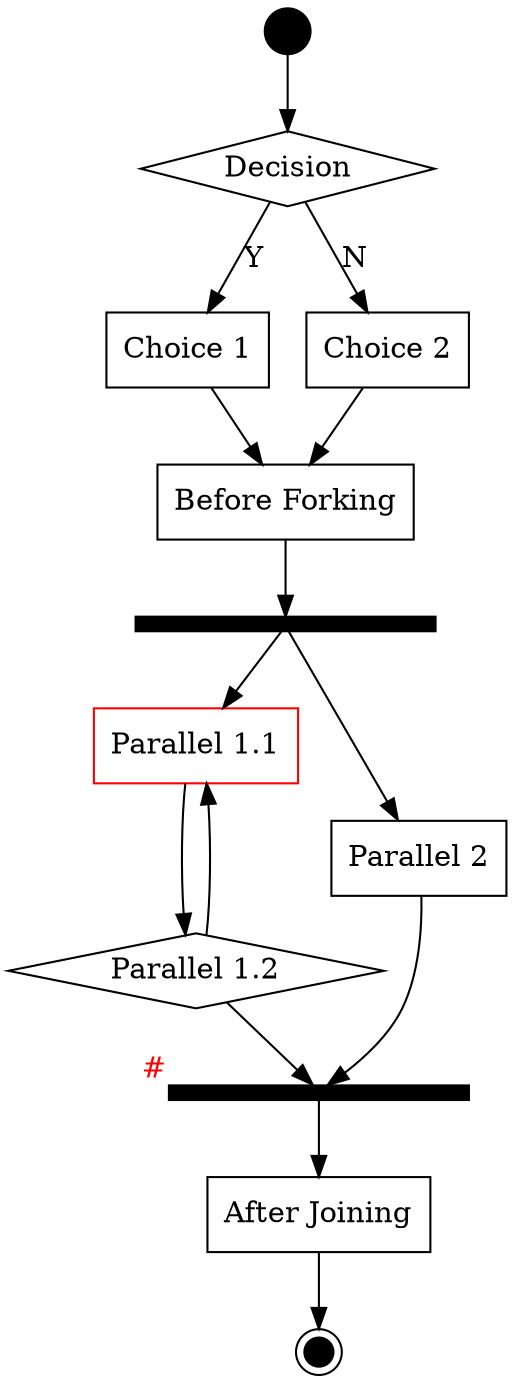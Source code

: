 digraph G {

  v0 [label="",id="100",shape="circle",style="filled",fillcolor="black",height="0.3"]
  v1 [label="Decision",id="1",shape="diamond",color="black"]
  v2 [label="Choice 1",id="2",shape="box",color="black"]
  v3 [label="Choice 2",id="3",shape="box",color="black"]
  v4 [label="Before Forking",id="4",shape="box",color="black"]
  v5 [label="",id="5",shape="box",style="filled",fillcolor="black",height="0.1",width="2",fixedsize="true",xlabel="",fontcolor="red"]
  v6 [label="Parallel 1.1",id="6",shape="box",color="red"]
  v7 [label="Parallel 1.2",id="7",shape="diamond",color="black"]
  v8 [label="Parallel 2",id="8",shape="box",color="black"]
  v9 [label="",id="9",shape="box",style="filled",fillcolor="black",height="0.1",width="2",fixedsize="true",xlabel="#",fontcolor="red"]
  v10 [label="After Joining",id="10",shape="box",color="black"]
  v11 [label="",id="11",shape="doublecircle",style="filled",fillcolor="black",height="0.2"]

  v0 -> v1
  v1 -> v2 [label="Y"]
  v1 -> v3 [label="N"]
  v2 -> v4
  v3 -> v4
  v4 -> v5
  v5 -> v6
  v5 -> v8
  v6 -> v7
  v7 -> v6
  v7 -> v9
  v8 -> v9
  v9 -> v10
  v10 -> v11

}